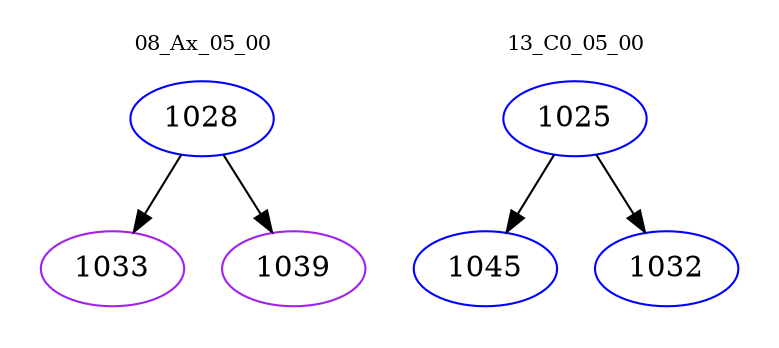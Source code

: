 digraph{
subgraph cluster_0 {
color = white
label = "08_Ax_05_00";
fontsize=10;
T0_1028 [label="1028", color="blue"]
T0_1028 -> T0_1033 [color="black"]
T0_1033 [label="1033", color="purple"]
T0_1028 -> T0_1039 [color="black"]
T0_1039 [label="1039", color="purple"]
}
subgraph cluster_1 {
color = white
label = "13_C0_05_00";
fontsize=10;
T1_1025 [label="1025", color="blue"]
T1_1025 -> T1_1045 [color="black"]
T1_1045 [label="1045", color="blue"]
T1_1025 -> T1_1032 [color="black"]
T1_1032 [label="1032", color="blue"]
}
}
